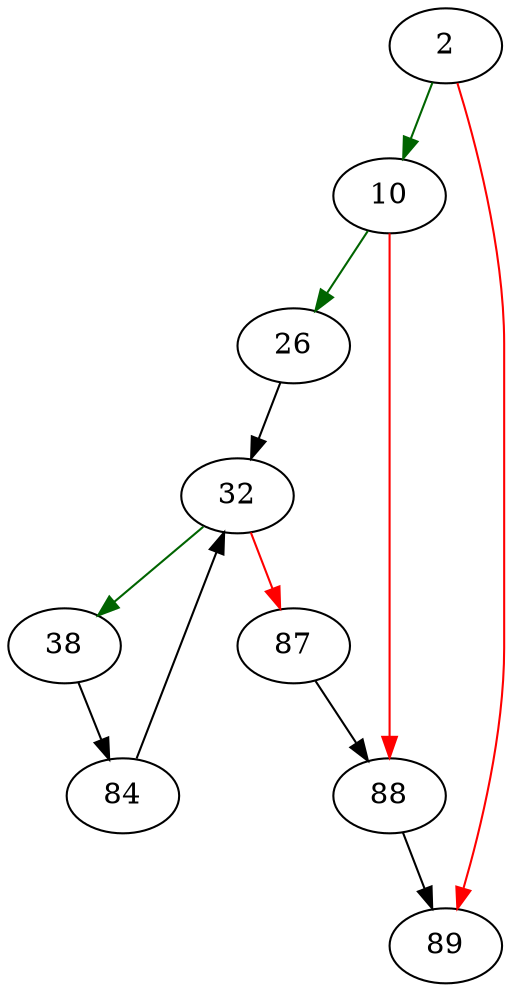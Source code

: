 strict digraph "withDup" {
	// Node definitions.
	2 [entry=true];
	10;
	89;
	26;
	88;
	32;
	38;
	87;
	84;

	// Edge definitions.
	2 -> 10 [
		color=darkgreen
		cond=true
	];
	2 -> 89 [
		color=red
		cond=false
	];
	10 -> 26 [
		color=darkgreen
		cond=true
	];
	10 -> 88 [
		color=red
		cond=false
	];
	26 -> 32;
	88 -> 89;
	32 -> 38 [
		color=darkgreen
		cond=true
	];
	32 -> 87 [
		color=red
		cond=false
	];
	38 -> 84;
	87 -> 88;
	84 -> 32;
}